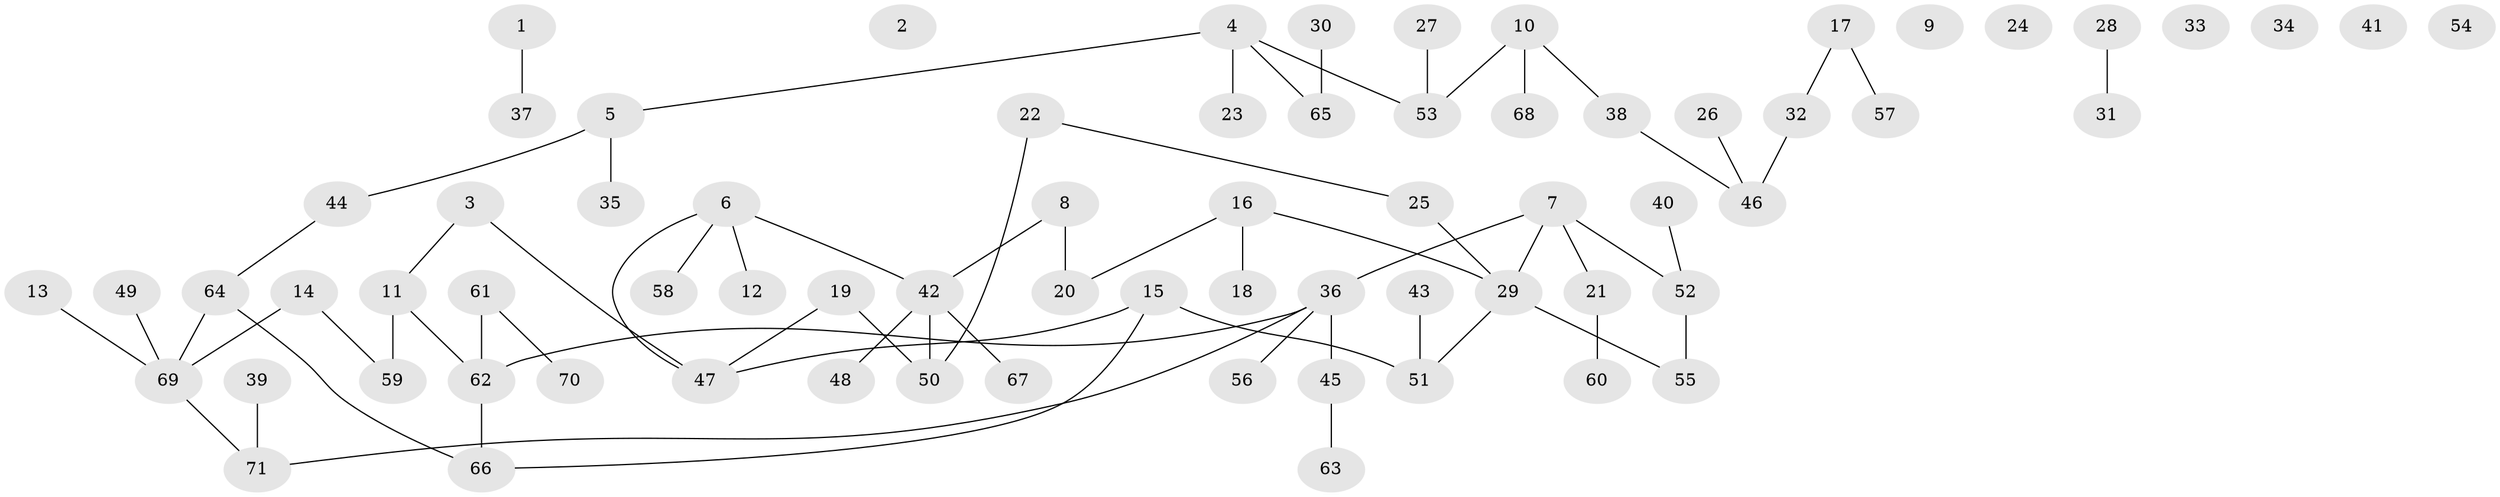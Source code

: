 // coarse degree distribution, {0: 0.2571428571428571, 3: 0.08571428571428572, 4: 0.02857142857142857, 6: 0.05714285714285714, 2: 0.22857142857142856, 1: 0.2857142857142857, 5: 0.02857142857142857, 8: 0.02857142857142857}
// Generated by graph-tools (version 1.1) at 2025/16/03/04/25 18:16:25]
// undirected, 71 vertices, 69 edges
graph export_dot {
graph [start="1"]
  node [color=gray90,style=filled];
  1;
  2;
  3;
  4;
  5;
  6;
  7;
  8;
  9;
  10;
  11;
  12;
  13;
  14;
  15;
  16;
  17;
  18;
  19;
  20;
  21;
  22;
  23;
  24;
  25;
  26;
  27;
  28;
  29;
  30;
  31;
  32;
  33;
  34;
  35;
  36;
  37;
  38;
  39;
  40;
  41;
  42;
  43;
  44;
  45;
  46;
  47;
  48;
  49;
  50;
  51;
  52;
  53;
  54;
  55;
  56;
  57;
  58;
  59;
  60;
  61;
  62;
  63;
  64;
  65;
  66;
  67;
  68;
  69;
  70;
  71;
  1 -- 37;
  3 -- 11;
  3 -- 47;
  4 -- 5;
  4 -- 23;
  4 -- 53;
  4 -- 65;
  5 -- 35;
  5 -- 44;
  6 -- 12;
  6 -- 42;
  6 -- 47;
  6 -- 58;
  7 -- 21;
  7 -- 29;
  7 -- 36;
  7 -- 52;
  8 -- 20;
  8 -- 42;
  10 -- 38;
  10 -- 53;
  10 -- 68;
  11 -- 59;
  11 -- 62;
  13 -- 69;
  14 -- 59;
  14 -- 69;
  15 -- 47;
  15 -- 51;
  15 -- 66;
  16 -- 18;
  16 -- 20;
  16 -- 29;
  17 -- 32;
  17 -- 57;
  19 -- 47;
  19 -- 50;
  21 -- 60;
  22 -- 25;
  22 -- 50;
  25 -- 29;
  26 -- 46;
  27 -- 53;
  28 -- 31;
  29 -- 51;
  29 -- 55;
  30 -- 65;
  32 -- 46;
  36 -- 45;
  36 -- 56;
  36 -- 62;
  36 -- 71;
  38 -- 46;
  39 -- 71;
  40 -- 52;
  42 -- 48;
  42 -- 50;
  42 -- 67;
  43 -- 51;
  44 -- 64;
  45 -- 63;
  49 -- 69;
  52 -- 55;
  61 -- 62;
  61 -- 70;
  62 -- 66;
  64 -- 66;
  64 -- 69;
  69 -- 71;
}
